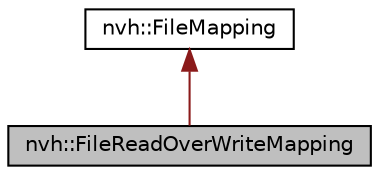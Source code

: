 digraph "nvh::FileReadOverWriteMapping"
{
 // LATEX_PDF_SIZE
  edge [fontname="Helvetica",fontsize="10",labelfontname="Helvetica",labelfontsize="10"];
  node [fontname="Helvetica",fontsize="10",shape=record];
  Node1 [label="nvh::FileReadOverWriteMapping",height=0.2,width=0.4,color="black", fillcolor="grey75", style="filled", fontcolor="black",tooltip=" "];
  Node2 -> Node1 [dir="back",color="firebrick4",fontsize="10",style="solid",fontname="Helvetica"];
  Node2 [label="nvh::FileMapping",height=0.2,width=0.4,color="black", fillcolor="white", style="filled",URL="$classnvh_1_1_file_mapping.html",tooltip=" "];
}
